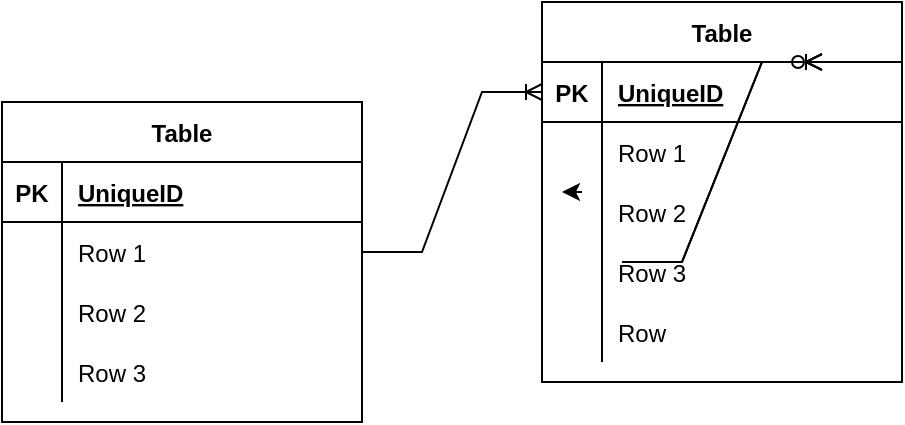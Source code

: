 <mxfile version="20.0.4" type="github"><diagram id="31NGe0M6-YZlvoqq6FjY" name="Page-1"><mxGraphModel dx="2062" dy="1140" grid="1" gridSize="10" guides="1" tooltips="1" connect="1" arrows="1" fold="1" page="1" pageScale="1" pageWidth="827" pageHeight="1169" math="0" shadow="0"><root><mxCell id="0"/><mxCell id="1" parent="0"/><mxCell id="Z7xiq9aIC_wBRfvYkK2d-6" style="edgeStyle=orthogonalEdgeStyle;rounded=0;orthogonalLoop=1;jettySize=auto;html=1;exitX=0;exitY=0.5;exitDx=0;exitDy=0;" edge="1" parent="1"><mxGeometry relative="1" as="geometry"><mxPoint x="340" y="595" as="targetPoint"/><mxPoint x="350" y="595" as="sourcePoint"/></mxGeometry></mxCell><mxCell id="Z7xiq9aIC_wBRfvYkK2d-7" value="Table" style="shape=table;startSize=30;container=1;collapsible=1;childLayout=tableLayout;fixedRows=1;rowLines=0;fontStyle=1;align=center;resizeLast=1;" vertex="1" parent="1"><mxGeometry x="330" y="500" width="180" height="190" as="geometry"/></mxCell><mxCell id="Z7xiq9aIC_wBRfvYkK2d-8" value="" style="shape=tableRow;horizontal=0;startSize=0;swimlaneHead=0;swimlaneBody=0;fillColor=none;collapsible=0;dropTarget=0;points=[[0,0.5],[1,0.5]];portConstraint=eastwest;top=0;left=0;right=0;bottom=1;" vertex="1" parent="Z7xiq9aIC_wBRfvYkK2d-7"><mxGeometry y="30" width="180" height="30" as="geometry"/></mxCell><mxCell id="Z7xiq9aIC_wBRfvYkK2d-9" value="PK" style="shape=partialRectangle;connectable=0;fillColor=none;top=0;left=0;bottom=0;right=0;fontStyle=1;overflow=hidden;" vertex="1" parent="Z7xiq9aIC_wBRfvYkK2d-8"><mxGeometry width="30" height="30" as="geometry"><mxRectangle width="30" height="30" as="alternateBounds"/></mxGeometry></mxCell><mxCell id="Z7xiq9aIC_wBRfvYkK2d-10" value="UniqueID" style="shape=partialRectangle;connectable=0;fillColor=none;top=0;left=0;bottom=0;right=0;align=left;spacingLeft=6;fontStyle=5;overflow=hidden;" vertex="1" parent="Z7xiq9aIC_wBRfvYkK2d-8"><mxGeometry x="30" width="150" height="30" as="geometry"><mxRectangle width="150" height="30" as="alternateBounds"/></mxGeometry></mxCell><mxCell id="Z7xiq9aIC_wBRfvYkK2d-11" value="" style="shape=tableRow;horizontal=0;startSize=0;swimlaneHead=0;swimlaneBody=0;fillColor=none;collapsible=0;dropTarget=0;points=[[0,0.5],[1,0.5]];portConstraint=eastwest;top=0;left=0;right=0;bottom=0;" vertex="1" parent="Z7xiq9aIC_wBRfvYkK2d-7"><mxGeometry y="60" width="180" height="30" as="geometry"/></mxCell><mxCell id="Z7xiq9aIC_wBRfvYkK2d-12" value="" style="shape=partialRectangle;connectable=0;fillColor=none;top=0;left=0;bottom=0;right=0;editable=1;overflow=hidden;" vertex="1" parent="Z7xiq9aIC_wBRfvYkK2d-11"><mxGeometry width="30" height="30" as="geometry"><mxRectangle width="30" height="30" as="alternateBounds"/></mxGeometry></mxCell><mxCell id="Z7xiq9aIC_wBRfvYkK2d-13" value="Row 1" style="shape=partialRectangle;connectable=0;fillColor=none;top=0;left=0;bottom=0;right=0;align=left;spacingLeft=6;overflow=hidden;" vertex="1" parent="Z7xiq9aIC_wBRfvYkK2d-11"><mxGeometry x="30" width="150" height="30" as="geometry"><mxRectangle width="150" height="30" as="alternateBounds"/></mxGeometry></mxCell><mxCell id="Z7xiq9aIC_wBRfvYkK2d-14" value="" style="shape=tableRow;horizontal=0;startSize=0;swimlaneHead=0;swimlaneBody=0;fillColor=none;collapsible=0;dropTarget=0;points=[[0,0.5],[1,0.5]];portConstraint=eastwest;top=0;left=0;right=0;bottom=0;" vertex="1" parent="Z7xiq9aIC_wBRfvYkK2d-7"><mxGeometry y="90" width="180" height="30" as="geometry"/></mxCell><mxCell id="Z7xiq9aIC_wBRfvYkK2d-15" value="" style="shape=partialRectangle;connectable=0;fillColor=none;top=0;left=0;bottom=0;right=0;editable=1;overflow=hidden;" vertex="1" parent="Z7xiq9aIC_wBRfvYkK2d-14"><mxGeometry width="30" height="30" as="geometry"><mxRectangle width="30" height="30" as="alternateBounds"/></mxGeometry></mxCell><mxCell id="Z7xiq9aIC_wBRfvYkK2d-16" value="Row 2" style="shape=partialRectangle;connectable=0;fillColor=none;top=0;left=0;bottom=0;right=0;align=left;spacingLeft=6;overflow=hidden;" vertex="1" parent="Z7xiq9aIC_wBRfvYkK2d-14"><mxGeometry x="30" width="150" height="30" as="geometry"><mxRectangle width="150" height="30" as="alternateBounds"/></mxGeometry></mxCell><mxCell id="Z7xiq9aIC_wBRfvYkK2d-17" value="" style="shape=tableRow;horizontal=0;startSize=0;swimlaneHead=0;swimlaneBody=0;fillColor=none;collapsible=0;dropTarget=0;points=[[0,0.5],[1,0.5]];portConstraint=eastwest;top=0;left=0;right=0;bottom=0;" vertex="1" parent="Z7xiq9aIC_wBRfvYkK2d-7"><mxGeometry y="120" width="180" height="30" as="geometry"/></mxCell><mxCell id="Z7xiq9aIC_wBRfvYkK2d-18" value="" style="shape=partialRectangle;connectable=0;fillColor=none;top=0;left=0;bottom=0;right=0;editable=1;overflow=hidden;" vertex="1" parent="Z7xiq9aIC_wBRfvYkK2d-17"><mxGeometry width="30" height="30" as="geometry"><mxRectangle width="30" height="30" as="alternateBounds"/></mxGeometry></mxCell><mxCell id="Z7xiq9aIC_wBRfvYkK2d-19" value="Row 3" style="shape=partialRectangle;connectable=0;fillColor=none;top=0;left=0;bottom=0;right=0;align=left;spacingLeft=6;overflow=hidden;" vertex="1" parent="Z7xiq9aIC_wBRfvYkK2d-17"><mxGeometry x="30" width="150" height="30" as="geometry"><mxRectangle width="150" height="30" as="alternateBounds"/></mxGeometry></mxCell><mxCell id="Z7xiq9aIC_wBRfvYkK2d-39" value="" style="shape=tableRow;horizontal=0;startSize=0;swimlaneHead=0;swimlaneBody=0;fillColor=none;collapsible=0;dropTarget=0;points=[[0,0.5],[1,0.5]];portConstraint=eastwest;top=0;left=0;right=0;bottom=0;" vertex="1" parent="Z7xiq9aIC_wBRfvYkK2d-7"><mxGeometry y="150" width="180" height="30" as="geometry"/></mxCell><mxCell id="Z7xiq9aIC_wBRfvYkK2d-40" value="" style="shape=partialRectangle;connectable=0;fillColor=none;top=0;left=0;bottom=0;right=0;editable=1;overflow=hidden;" vertex="1" parent="Z7xiq9aIC_wBRfvYkK2d-39"><mxGeometry width="30" height="30" as="geometry"><mxRectangle width="30" height="30" as="alternateBounds"/></mxGeometry></mxCell><mxCell id="Z7xiq9aIC_wBRfvYkK2d-41" value="Row" style="shape=partialRectangle;connectable=0;fillColor=none;top=0;left=0;bottom=0;right=0;align=left;spacingLeft=6;overflow=hidden;" vertex="1" parent="Z7xiq9aIC_wBRfvYkK2d-39"><mxGeometry x="30" width="150" height="30" as="geometry"><mxRectangle width="150" height="30" as="alternateBounds"/></mxGeometry></mxCell><mxCell id="Z7xiq9aIC_wBRfvYkK2d-20" value="Table" style="shape=table;startSize=30;container=1;collapsible=1;childLayout=tableLayout;fixedRows=1;rowLines=0;fontStyle=1;align=center;resizeLast=1;" vertex="1" parent="1"><mxGeometry x="60" y="550" width="180" height="160" as="geometry"/></mxCell><mxCell id="Z7xiq9aIC_wBRfvYkK2d-21" value="" style="shape=tableRow;horizontal=0;startSize=0;swimlaneHead=0;swimlaneBody=0;fillColor=none;collapsible=0;dropTarget=0;points=[[0,0.5],[1,0.5]];portConstraint=eastwest;top=0;left=0;right=0;bottom=1;" vertex="1" parent="Z7xiq9aIC_wBRfvYkK2d-20"><mxGeometry y="30" width="180" height="30" as="geometry"/></mxCell><mxCell id="Z7xiq9aIC_wBRfvYkK2d-22" value="PK" style="shape=partialRectangle;connectable=0;fillColor=none;top=0;left=0;bottom=0;right=0;fontStyle=1;overflow=hidden;" vertex="1" parent="Z7xiq9aIC_wBRfvYkK2d-21"><mxGeometry width="30" height="30" as="geometry"><mxRectangle width="30" height="30" as="alternateBounds"/></mxGeometry></mxCell><mxCell id="Z7xiq9aIC_wBRfvYkK2d-23" value="UniqueID" style="shape=partialRectangle;connectable=0;fillColor=none;top=0;left=0;bottom=0;right=0;align=left;spacingLeft=6;fontStyle=5;overflow=hidden;" vertex="1" parent="Z7xiq9aIC_wBRfvYkK2d-21"><mxGeometry x="30" width="150" height="30" as="geometry"><mxRectangle width="150" height="30" as="alternateBounds"/></mxGeometry></mxCell><mxCell id="Z7xiq9aIC_wBRfvYkK2d-24" value="" style="shape=tableRow;horizontal=0;startSize=0;swimlaneHead=0;swimlaneBody=0;fillColor=none;collapsible=0;dropTarget=0;points=[[0,0.5],[1,0.5]];portConstraint=eastwest;top=0;left=0;right=0;bottom=0;" vertex="1" parent="Z7xiq9aIC_wBRfvYkK2d-20"><mxGeometry y="60" width="180" height="30" as="geometry"/></mxCell><mxCell id="Z7xiq9aIC_wBRfvYkK2d-25" value="" style="shape=partialRectangle;connectable=0;fillColor=none;top=0;left=0;bottom=0;right=0;editable=1;overflow=hidden;" vertex="1" parent="Z7xiq9aIC_wBRfvYkK2d-24"><mxGeometry width="30" height="30" as="geometry"><mxRectangle width="30" height="30" as="alternateBounds"/></mxGeometry></mxCell><mxCell id="Z7xiq9aIC_wBRfvYkK2d-26" value="Row 1" style="shape=partialRectangle;connectable=0;fillColor=none;top=0;left=0;bottom=0;right=0;align=left;spacingLeft=6;overflow=hidden;" vertex="1" parent="Z7xiq9aIC_wBRfvYkK2d-24"><mxGeometry x="30" width="150" height="30" as="geometry"><mxRectangle width="150" height="30" as="alternateBounds"/></mxGeometry></mxCell><mxCell id="Z7xiq9aIC_wBRfvYkK2d-27" value="" style="shape=tableRow;horizontal=0;startSize=0;swimlaneHead=0;swimlaneBody=0;fillColor=none;collapsible=0;dropTarget=0;points=[[0,0.5],[1,0.5]];portConstraint=eastwest;top=0;left=0;right=0;bottom=0;" vertex="1" parent="Z7xiq9aIC_wBRfvYkK2d-20"><mxGeometry y="90" width="180" height="30" as="geometry"/></mxCell><mxCell id="Z7xiq9aIC_wBRfvYkK2d-28" value="" style="shape=partialRectangle;connectable=0;fillColor=none;top=0;left=0;bottom=0;right=0;editable=1;overflow=hidden;" vertex="1" parent="Z7xiq9aIC_wBRfvYkK2d-27"><mxGeometry width="30" height="30" as="geometry"><mxRectangle width="30" height="30" as="alternateBounds"/></mxGeometry></mxCell><mxCell id="Z7xiq9aIC_wBRfvYkK2d-29" value="Row 2" style="shape=partialRectangle;connectable=0;fillColor=none;top=0;left=0;bottom=0;right=0;align=left;spacingLeft=6;overflow=hidden;" vertex="1" parent="Z7xiq9aIC_wBRfvYkK2d-27"><mxGeometry x="30" width="150" height="30" as="geometry"><mxRectangle width="150" height="30" as="alternateBounds"/></mxGeometry></mxCell><mxCell id="Z7xiq9aIC_wBRfvYkK2d-30" value="" style="shape=tableRow;horizontal=0;startSize=0;swimlaneHead=0;swimlaneBody=0;fillColor=none;collapsible=0;dropTarget=0;points=[[0,0.5],[1,0.5]];portConstraint=eastwest;top=0;left=0;right=0;bottom=0;" vertex="1" parent="Z7xiq9aIC_wBRfvYkK2d-20"><mxGeometry y="120" width="180" height="30" as="geometry"/></mxCell><mxCell id="Z7xiq9aIC_wBRfvYkK2d-31" value="" style="shape=partialRectangle;connectable=0;fillColor=none;top=0;left=0;bottom=0;right=0;editable=1;overflow=hidden;" vertex="1" parent="Z7xiq9aIC_wBRfvYkK2d-30"><mxGeometry width="30" height="30" as="geometry"><mxRectangle width="30" height="30" as="alternateBounds"/></mxGeometry></mxCell><mxCell id="Z7xiq9aIC_wBRfvYkK2d-32" value="Row 3" style="shape=partialRectangle;connectable=0;fillColor=none;top=0;left=0;bottom=0;right=0;align=left;spacingLeft=6;overflow=hidden;" vertex="1" parent="Z7xiq9aIC_wBRfvYkK2d-30"><mxGeometry x="30" width="150" height="30" as="geometry"><mxRectangle width="150" height="30" as="alternateBounds"/></mxGeometry></mxCell><mxCell id="Z7xiq9aIC_wBRfvYkK2d-33" value="" style="edgeStyle=entityRelationEdgeStyle;fontSize=12;html=1;endArrow=ERoneToMany;rounded=0;entryX=0;entryY=0.5;entryDx=0;entryDy=0;exitX=1;exitY=0.5;exitDx=0;exitDy=0;" edge="1" parent="1" source="Z7xiq9aIC_wBRfvYkK2d-24" target="Z7xiq9aIC_wBRfvYkK2d-8"><mxGeometry width="100" height="100" relative="1" as="geometry"><mxPoint x="370" y="630" as="sourcePoint"/><mxPoint x="470" y="530" as="targetPoint"/></mxGeometry></mxCell><mxCell id="Z7xiq9aIC_wBRfvYkK2d-36" value="" style="edgeStyle=entityRelationEdgeStyle;fontSize=12;html=1;endArrow=ERzeroToMany;endFill=1;rounded=0;" edge="1" parent="1"><mxGeometry width="100" height="100" relative="1" as="geometry"><mxPoint x="370" y="630" as="sourcePoint"/><mxPoint x="470" y="530" as="targetPoint"/></mxGeometry></mxCell><mxCell id="Z7xiq9aIC_wBRfvYkK2d-37" value="" style="edgeStyle=entityRelationEdgeStyle;fontSize=12;html=1;endArrow=ERoneToMany;rounded=0;" edge="1" parent="1" target="Z7xiq9aIC_wBRfvYkK2d-38"><mxGeometry width="100" height="100" relative="1" as="geometry"><mxPoint x="370" y="630" as="sourcePoint"/><mxPoint x="470" y="530" as="targetPoint"/></mxGeometry></mxCell></root></mxGraphModel></diagram></mxfile>